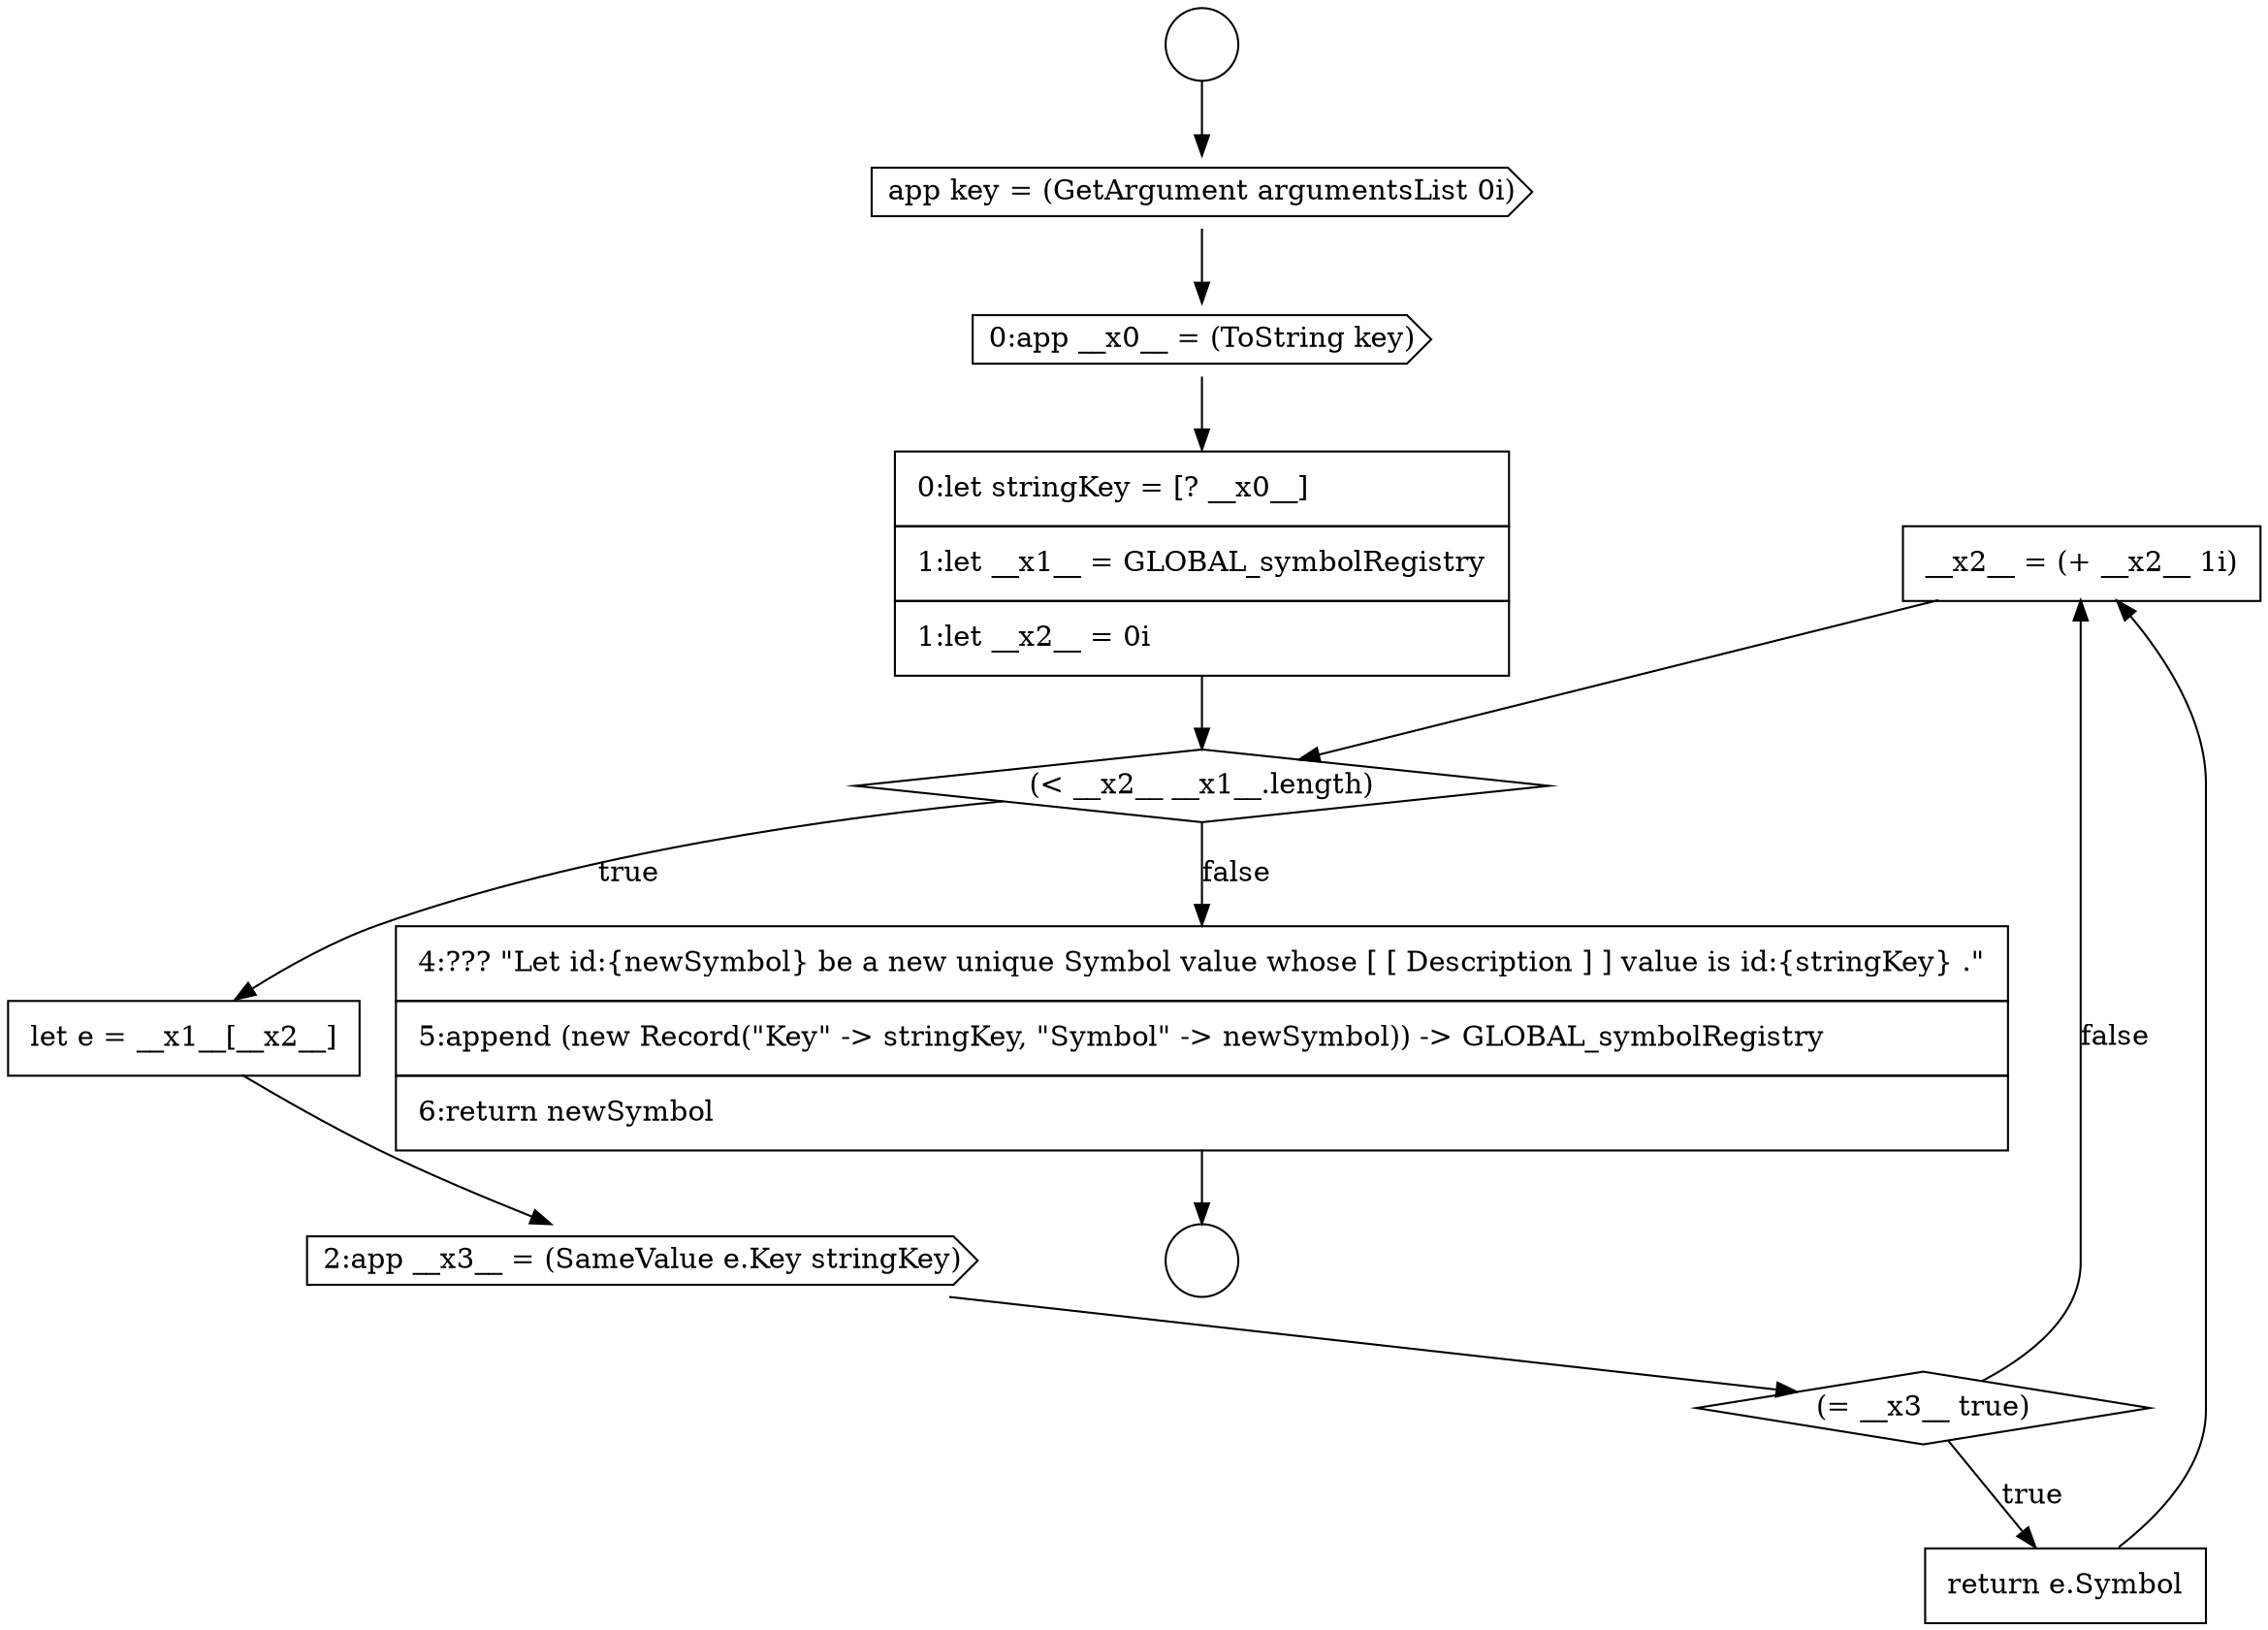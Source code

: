 digraph {
  node11812 [shape=none, margin=0, label=<<font color="black">
    <table border="0" cellborder="1" cellspacing="0" cellpadding="10">
      <tr><td align="left">__x2__ = (+ __x2__ 1i)</td></tr>
    </table>
  </font>> color="black" fillcolor="white" style=filled]
  node11802 [shape=circle label=" " color="black" fillcolor="white" style=filled]
  node11806 [shape=none, margin=0, label=<<font color="black">
    <table border="0" cellborder="1" cellspacing="0" cellpadding="10">
      <tr><td align="left">0:let stringKey = [? __x0__]</td></tr>
      <tr><td align="left">1:let __x1__ = GLOBAL_symbolRegistry</td></tr>
      <tr><td align="left">1:let __x2__ = 0i</td></tr>
    </table>
  </font>> color="black" fillcolor="white" style=filled]
  node11813 [shape=none, margin=0, label=<<font color="black">
    <table border="0" cellborder="1" cellspacing="0" cellpadding="10">
      <tr><td align="left">4:??? &quot;Let id:{newSymbol} be a new unique Symbol value whose [ [ Description ] ] value is id:{stringKey} .&quot;</td></tr>
      <tr><td align="left">5:append (new Record(&quot;Key&quot; -&gt; stringKey, &quot;Symbol&quot; -&gt; newSymbol)) -&gt; GLOBAL_symbolRegistry</td></tr>
      <tr><td align="left">6:return newSymbol</td></tr>
    </table>
  </font>> color="black" fillcolor="white" style=filled]
  node11805 [shape=cds, label=<<font color="black">0:app __x0__ = (ToString key)</font>> color="black" fillcolor="white" style=filled]
  node11808 [shape=none, margin=0, label=<<font color="black">
    <table border="0" cellborder="1" cellspacing="0" cellpadding="10">
      <tr><td align="left">let e = __x1__[__x2__]</td></tr>
    </table>
  </font>> color="black" fillcolor="white" style=filled]
  node11810 [shape=diamond, label=<<font color="black">(= __x3__ true)</font>> color="black" fillcolor="white" style=filled]
  node11807 [shape=diamond, label=<<font color="black">(&lt; __x2__ __x1__.length)</font>> color="black" fillcolor="white" style=filled]
  node11811 [shape=none, margin=0, label=<<font color="black">
    <table border="0" cellborder="1" cellspacing="0" cellpadding="10">
      <tr><td align="left">return e.Symbol</td></tr>
    </table>
  </font>> color="black" fillcolor="white" style=filled]
  node11803 [shape=circle label=" " color="black" fillcolor="white" style=filled]
  node11809 [shape=cds, label=<<font color="black">2:app __x3__ = (SameValue e.Key stringKey)</font>> color="black" fillcolor="white" style=filled]
  node11804 [shape=cds, label=<<font color="black">app key = (GetArgument argumentsList 0i)</font>> color="black" fillcolor="white" style=filled]
  node11813 -> node11803 [ color="black"]
  node11812 -> node11807 [ color="black"]
  node11810 -> node11811 [label=<<font color="black">true</font>> color="black"]
  node11810 -> node11812 [label=<<font color="black">false</font>> color="black"]
  node11802 -> node11804 [ color="black"]
  node11806 -> node11807 [ color="black"]
  node11811 -> node11812 [ color="black"]
  node11808 -> node11809 [ color="black"]
  node11807 -> node11808 [label=<<font color="black">true</font>> color="black"]
  node11807 -> node11813 [label=<<font color="black">false</font>> color="black"]
  node11805 -> node11806 [ color="black"]
  node11809 -> node11810 [ color="black"]
  node11804 -> node11805 [ color="black"]
}
